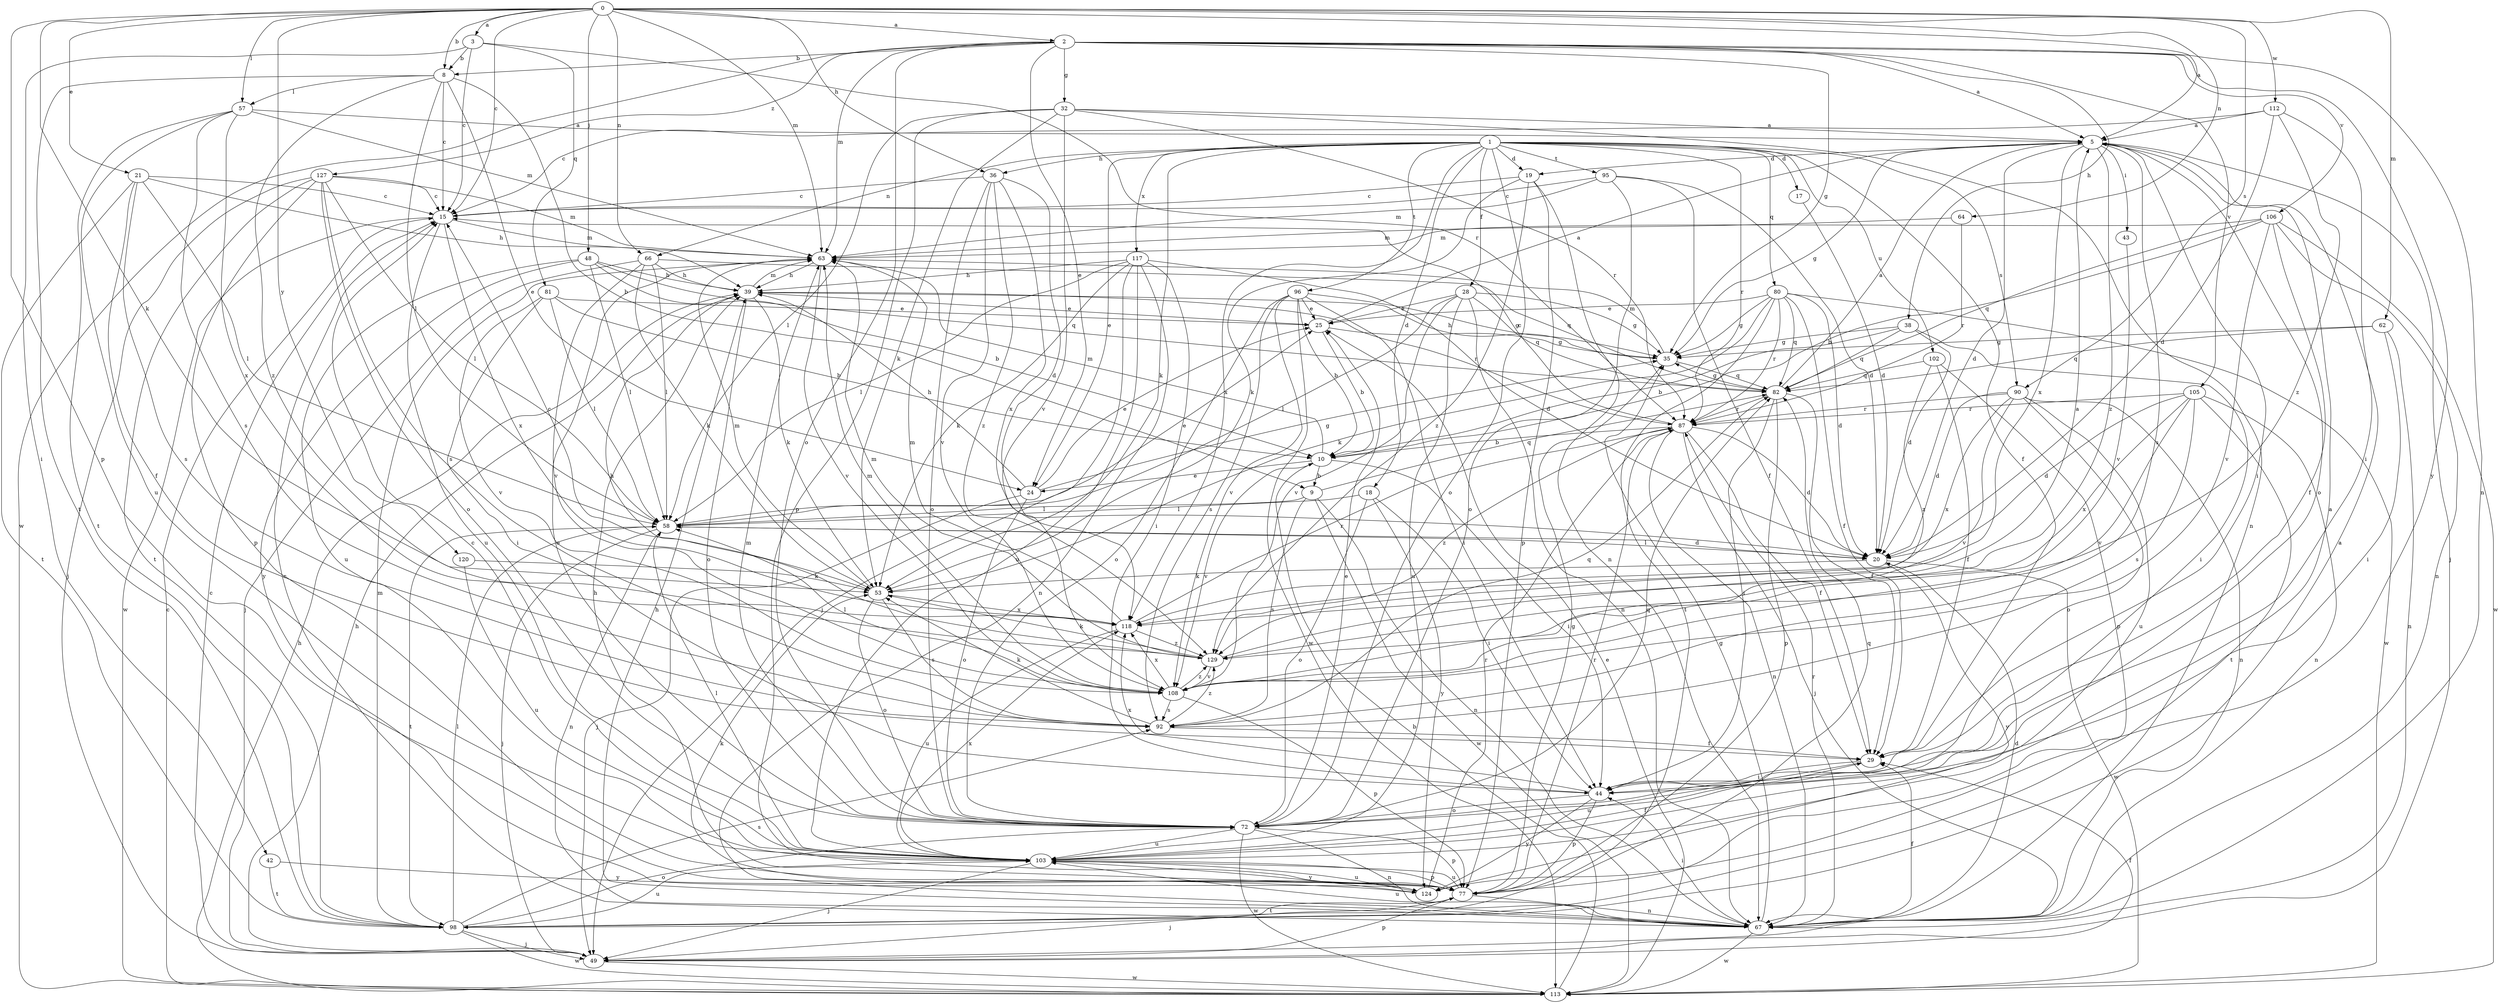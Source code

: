 strict digraph  {
0;
1;
2;
3;
5;
8;
9;
10;
15;
17;
18;
19;
20;
21;
24;
25;
28;
29;
32;
35;
36;
38;
39;
42;
43;
44;
48;
49;
53;
57;
58;
62;
63;
64;
66;
67;
72;
77;
80;
81;
82;
87;
90;
92;
95;
96;
98;
102;
103;
105;
106;
108;
112;
113;
117;
118;
120;
124;
127;
129;
0 -> 2  [label=a];
0 -> 3  [label=a];
0 -> 5  [label=a];
0 -> 8  [label=b];
0 -> 15  [label=c];
0 -> 21  [label=e];
0 -> 36  [label=h];
0 -> 48  [label=j];
0 -> 53  [label=k];
0 -> 57  [label=l];
0 -> 62  [label=m];
0 -> 63  [label=m];
0 -> 64  [label=n];
0 -> 66  [label=n];
0 -> 77  [label=p];
0 -> 90  [label=s];
0 -> 112  [label=w];
0 -> 120  [label=y];
1 -> 17  [label=d];
1 -> 18  [label=d];
1 -> 19  [label=d];
1 -> 24  [label=e];
1 -> 28  [label=f];
1 -> 29  [label=f];
1 -> 36  [label=h];
1 -> 53  [label=k];
1 -> 66  [label=n];
1 -> 72  [label=o];
1 -> 80  [label=q];
1 -> 87  [label=r];
1 -> 90  [label=s];
1 -> 95  [label=t];
1 -> 96  [label=t];
1 -> 102  [label=u];
1 -> 117  [label=x];
1 -> 118  [label=x];
2 -> 5  [label=a];
2 -> 8  [label=b];
2 -> 24  [label=e];
2 -> 32  [label=g];
2 -> 35  [label=g];
2 -> 38  [label=h];
2 -> 63  [label=m];
2 -> 67  [label=n];
2 -> 72  [label=o];
2 -> 105  [label=v];
2 -> 106  [label=v];
2 -> 113  [label=w];
2 -> 124  [label=y];
2 -> 127  [label=z];
3 -> 8  [label=b];
3 -> 15  [label=c];
3 -> 42  [label=i];
3 -> 81  [label=q];
3 -> 87  [label=r];
5 -> 19  [label=d];
5 -> 20  [label=d];
5 -> 35  [label=g];
5 -> 43  [label=i];
5 -> 44  [label=i];
5 -> 49  [label=j];
5 -> 72  [label=o];
5 -> 92  [label=s];
5 -> 118  [label=x];
5 -> 129  [label=z];
8 -> 9  [label=b];
8 -> 15  [label=c];
8 -> 24  [label=e];
8 -> 57  [label=l];
8 -> 58  [label=l];
8 -> 98  [label=t];
8 -> 129  [label=z];
9 -> 58  [label=l];
9 -> 67  [label=n];
9 -> 82  [label=q];
9 -> 92  [label=s];
9 -> 113  [label=w];
10 -> 9  [label=b];
10 -> 24  [label=e];
10 -> 44  [label=i];
10 -> 63  [label=m];
10 -> 108  [label=v];
15 -> 63  [label=m];
15 -> 103  [label=u];
15 -> 113  [label=w];
15 -> 118  [label=x];
17 -> 20  [label=d];
18 -> 44  [label=i];
18 -> 58  [label=l];
18 -> 72  [label=o];
18 -> 124  [label=y];
19 -> 15  [label=c];
19 -> 53  [label=k];
19 -> 67  [label=n];
19 -> 77  [label=p];
19 -> 129  [label=z];
20 -> 53  [label=k];
20 -> 58  [label=l];
20 -> 113  [label=w];
20 -> 124  [label=y];
21 -> 15  [label=c];
21 -> 29  [label=f];
21 -> 39  [label=h];
21 -> 58  [label=l];
21 -> 92  [label=s];
21 -> 98  [label=t];
24 -> 25  [label=e];
24 -> 35  [label=g];
24 -> 39  [label=h];
24 -> 49  [label=j];
24 -> 72  [label=o];
25 -> 5  [label=a];
25 -> 10  [label=b];
25 -> 35  [label=g];
28 -> 25  [label=e];
28 -> 35  [label=g];
28 -> 58  [label=l];
28 -> 67  [label=n];
28 -> 82  [label=q];
28 -> 103  [label=u];
28 -> 108  [label=v];
29 -> 44  [label=i];
29 -> 103  [label=u];
32 -> 5  [label=a];
32 -> 53  [label=k];
32 -> 58  [label=l];
32 -> 67  [label=n];
32 -> 77  [label=p];
32 -> 87  [label=r];
32 -> 108  [label=v];
35 -> 39  [label=h];
35 -> 63  [label=m];
35 -> 82  [label=q];
36 -> 15  [label=c];
36 -> 20  [label=d];
36 -> 72  [label=o];
36 -> 108  [label=v];
36 -> 118  [label=x];
36 -> 129  [label=z];
38 -> 10  [label=b];
38 -> 20  [label=d];
38 -> 35  [label=g];
38 -> 44  [label=i];
38 -> 82  [label=q];
39 -> 25  [label=e];
39 -> 53  [label=k];
39 -> 63  [label=m];
39 -> 72  [label=o];
39 -> 87  [label=r];
42 -> 98  [label=t];
42 -> 124  [label=y];
43 -> 108  [label=v];
44 -> 72  [label=o];
44 -> 77  [label=p];
44 -> 118  [label=x];
44 -> 124  [label=y];
48 -> 10  [label=b];
48 -> 39  [label=h];
48 -> 58  [label=l];
48 -> 82  [label=q];
48 -> 103  [label=u];
48 -> 124  [label=y];
49 -> 15  [label=c];
49 -> 29  [label=f];
49 -> 39  [label=h];
49 -> 77  [label=p];
49 -> 113  [label=w];
53 -> 15  [label=c];
53 -> 63  [label=m];
53 -> 72  [label=o];
53 -> 92  [label=s];
53 -> 118  [label=x];
57 -> 5  [label=a];
57 -> 63  [label=m];
57 -> 92  [label=s];
57 -> 98  [label=t];
57 -> 103  [label=u];
57 -> 118  [label=x];
58 -> 20  [label=d];
58 -> 25  [label=e];
58 -> 49  [label=j];
58 -> 67  [label=n];
58 -> 98  [label=t];
62 -> 35  [label=g];
62 -> 44  [label=i];
62 -> 67  [label=n];
62 -> 82  [label=q];
63 -> 39  [label=h];
63 -> 72  [label=o];
63 -> 108  [label=v];
64 -> 63  [label=m];
64 -> 87  [label=r];
66 -> 39  [label=h];
66 -> 49  [label=j];
66 -> 53  [label=k];
66 -> 58  [label=l];
66 -> 82  [label=q];
66 -> 108  [label=v];
67 -> 15  [label=c];
67 -> 20  [label=d];
67 -> 29  [label=f];
67 -> 35  [label=g];
67 -> 39  [label=h];
67 -> 44  [label=i];
67 -> 87  [label=r];
67 -> 103  [label=u];
67 -> 113  [label=w];
72 -> 25  [label=e];
72 -> 63  [label=m];
72 -> 67  [label=n];
72 -> 77  [label=p];
72 -> 82  [label=q];
72 -> 103  [label=u];
72 -> 113  [label=w];
77 -> 35  [label=g];
77 -> 39  [label=h];
77 -> 49  [label=j];
77 -> 67  [label=n];
77 -> 82  [label=q];
77 -> 87  [label=r];
77 -> 98  [label=t];
77 -> 103  [label=u];
80 -> 20  [label=d];
80 -> 25  [label=e];
80 -> 29  [label=f];
80 -> 35  [label=g];
80 -> 53  [label=k];
80 -> 82  [label=q];
80 -> 87  [label=r];
80 -> 98  [label=t];
80 -> 113  [label=w];
81 -> 10  [label=b];
81 -> 25  [label=e];
81 -> 44  [label=i];
81 -> 58  [label=l];
81 -> 108  [label=v];
82 -> 5  [label=a];
82 -> 29  [label=f];
82 -> 35  [label=g];
82 -> 44  [label=i];
82 -> 77  [label=p];
82 -> 87  [label=r];
87 -> 10  [label=b];
87 -> 15  [label=c];
87 -> 20  [label=d];
87 -> 29  [label=f];
87 -> 49  [label=j];
87 -> 67  [label=n];
87 -> 129  [label=z];
90 -> 20  [label=d];
90 -> 67  [label=n];
90 -> 72  [label=o];
90 -> 87  [label=r];
90 -> 103  [label=u];
90 -> 108  [label=v];
90 -> 118  [label=x];
92 -> 29  [label=f];
92 -> 53  [label=k];
92 -> 82  [label=q];
92 -> 129  [label=z];
95 -> 15  [label=c];
95 -> 20  [label=d];
95 -> 29  [label=f];
95 -> 63  [label=m];
95 -> 72  [label=o];
96 -> 10  [label=b];
96 -> 25  [label=e];
96 -> 35  [label=g];
96 -> 44  [label=i];
96 -> 72  [label=o];
96 -> 92  [label=s];
96 -> 108  [label=v];
96 -> 113  [label=w];
98 -> 5  [label=a];
98 -> 49  [label=j];
98 -> 58  [label=l];
98 -> 63  [label=m];
98 -> 72  [label=o];
98 -> 92  [label=s];
98 -> 103  [label=u];
98 -> 113  [label=w];
102 -> 29  [label=f];
102 -> 77  [label=p];
102 -> 82  [label=q];
102 -> 129  [label=z];
103 -> 5  [label=a];
103 -> 15  [label=c];
103 -> 29  [label=f];
103 -> 49  [label=j];
103 -> 58  [label=l];
103 -> 77  [label=p];
103 -> 118  [label=x];
103 -> 124  [label=y];
105 -> 20  [label=d];
105 -> 67  [label=n];
105 -> 87  [label=r];
105 -> 92  [label=s];
105 -> 98  [label=t];
105 -> 108  [label=v];
105 -> 118  [label=x];
106 -> 10  [label=b];
106 -> 29  [label=f];
106 -> 63  [label=m];
106 -> 67  [label=n];
106 -> 82  [label=q];
106 -> 108  [label=v];
106 -> 113  [label=w];
108 -> 58  [label=l];
108 -> 63  [label=m];
108 -> 77  [label=p];
108 -> 92  [label=s];
108 -> 118  [label=x];
108 -> 129  [label=z];
112 -> 5  [label=a];
112 -> 15  [label=c];
112 -> 20  [label=d];
112 -> 44  [label=i];
112 -> 129  [label=z];
113 -> 10  [label=b];
113 -> 15  [label=c];
113 -> 25  [label=e];
113 -> 39  [label=h];
117 -> 20  [label=d];
117 -> 39  [label=h];
117 -> 44  [label=i];
117 -> 49  [label=j];
117 -> 53  [label=k];
117 -> 58  [label=l];
117 -> 67  [label=n];
117 -> 103  [label=u];
118 -> 63  [label=m];
118 -> 87  [label=r];
118 -> 103  [label=u];
118 -> 129  [label=z];
120 -> 53  [label=k];
120 -> 103  [label=u];
124 -> 53  [label=k];
124 -> 87  [label=r];
124 -> 103  [label=u];
127 -> 15  [label=c];
127 -> 49  [label=j];
127 -> 58  [label=l];
127 -> 63  [label=m];
127 -> 72  [label=o];
127 -> 77  [label=p];
127 -> 92  [label=s];
127 -> 98  [label=t];
129 -> 5  [label=a];
129 -> 39  [label=h];
129 -> 53  [label=k];
129 -> 63  [label=m];
129 -> 108  [label=v];
}
